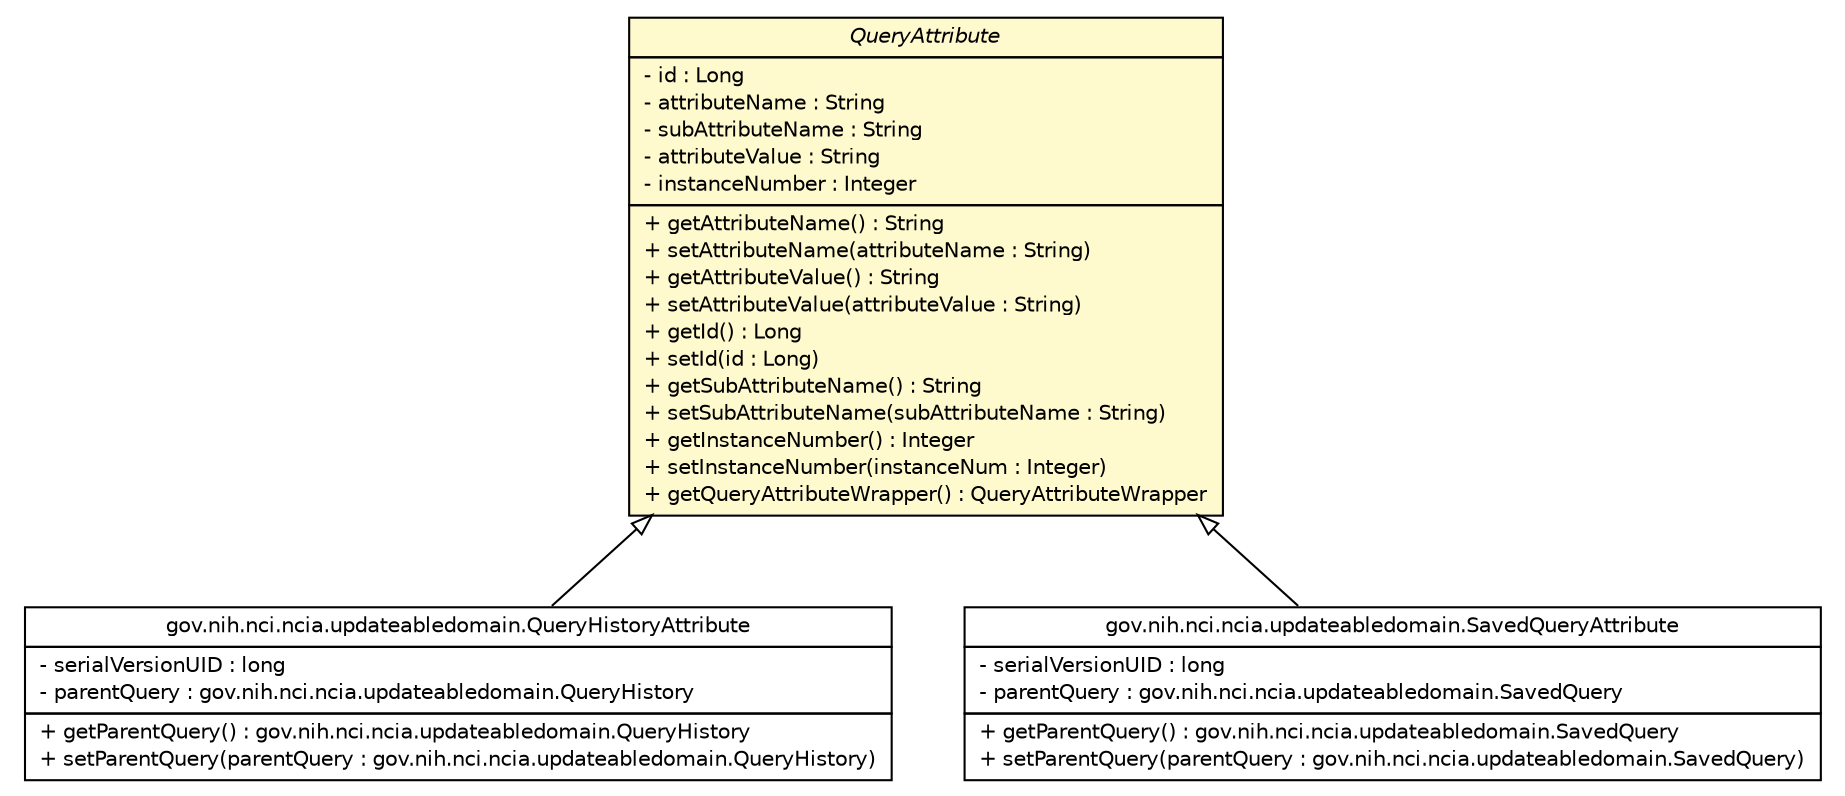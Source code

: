 #!/usr/local/bin/dot
#
# Class diagram 
# Generated by UmlGraph version 4.8 (http://www.spinellis.gr/sw/umlgraph)
#

digraph G {
	edge [fontname="Helvetica",fontsize=10,labelfontname="Helvetica",labelfontsize=10];
	node [fontname="Helvetica",fontsize=10,shape=plaintext];
	// gov.nih.nci.ncia.querystorage.QueryAttribute
	c49931 [label=<<table border="0" cellborder="1" cellspacing="0" cellpadding="2" port="p" bgcolor="lemonChiffon" href="./QueryAttribute.html">
		<tr><td><table border="0" cellspacing="0" cellpadding="1">
			<tr><td><font face="Helvetica-Oblique"> QueryAttribute </font></td></tr>
		</table></td></tr>
		<tr><td><table border="0" cellspacing="0" cellpadding="1">
			<tr><td align="left"> - id : Long </td></tr>
			<tr><td align="left"> - attributeName : String </td></tr>
			<tr><td align="left"> - subAttributeName : String </td></tr>
			<tr><td align="left"> - attributeValue : String </td></tr>
			<tr><td align="left"> - instanceNumber : Integer </td></tr>
		</table></td></tr>
		<tr><td><table border="0" cellspacing="0" cellpadding="1">
			<tr><td align="left"> + getAttributeName() : String </td></tr>
			<tr><td align="left"> + setAttributeName(attributeName : String) </td></tr>
			<tr><td align="left"> + getAttributeValue() : String </td></tr>
			<tr><td align="left"> + setAttributeValue(attributeValue : String) </td></tr>
			<tr><td align="left"> + getId() : Long </td></tr>
			<tr><td align="left"> + setId(id : Long) </td></tr>
			<tr><td align="left"> + getSubAttributeName() : String </td></tr>
			<tr><td align="left"> + setSubAttributeName(subAttributeName : String) </td></tr>
			<tr><td align="left"> + getInstanceNumber() : Integer </td></tr>
			<tr><td align="left"> + setInstanceNumber(instanceNum : Integer) </td></tr>
			<tr><td align="left"> + getQueryAttributeWrapper() : QueryAttributeWrapper </td></tr>
		</table></td></tr>
		</table>>, fontname="Helvetica", fontcolor="black", fontsize=10.0];
	// gov.nih.nci.ncia.updateabledomain.QueryHistoryAttribute
	c49978 [label=<<table border="0" cellborder="1" cellspacing="0" cellpadding="2" port="p" href="../updateabledomain/QueryHistoryAttribute.html">
		<tr><td><table border="0" cellspacing="0" cellpadding="1">
			<tr><td> gov.nih.nci.ncia.updateabledomain.QueryHistoryAttribute </td></tr>
		</table></td></tr>
		<tr><td><table border="0" cellspacing="0" cellpadding="1">
			<tr><td align="left"> - serialVersionUID : long </td></tr>
			<tr><td align="left"> - parentQuery : gov.nih.nci.ncia.updateabledomain.QueryHistory </td></tr>
		</table></td></tr>
		<tr><td><table border="0" cellspacing="0" cellpadding="1">
			<tr><td align="left"> + getParentQuery() : gov.nih.nci.ncia.updateabledomain.QueryHistory </td></tr>
			<tr><td align="left"> + setParentQuery(parentQuery : gov.nih.nci.ncia.updateabledomain.QueryHistory) </td></tr>
		</table></td></tr>
		</table>>, fontname="Helvetica", fontcolor="black", fontsize=10.0];
	// gov.nih.nci.ncia.updateabledomain.SavedQueryAttribute
	c49980 [label=<<table border="0" cellborder="1" cellspacing="0" cellpadding="2" port="p" href="../updateabledomain/SavedQueryAttribute.html">
		<tr><td><table border="0" cellspacing="0" cellpadding="1">
			<tr><td> gov.nih.nci.ncia.updateabledomain.SavedQueryAttribute </td></tr>
		</table></td></tr>
		<tr><td><table border="0" cellspacing="0" cellpadding="1">
			<tr><td align="left"> - serialVersionUID : long </td></tr>
			<tr><td align="left"> - parentQuery : gov.nih.nci.ncia.updateabledomain.SavedQuery </td></tr>
		</table></td></tr>
		<tr><td><table border="0" cellspacing="0" cellpadding="1">
			<tr><td align="left"> + getParentQuery() : gov.nih.nci.ncia.updateabledomain.SavedQuery </td></tr>
			<tr><td align="left"> + setParentQuery(parentQuery : gov.nih.nci.ncia.updateabledomain.SavedQuery) </td></tr>
		</table></td></tr>
		</table>>, fontname="Helvetica", fontcolor="black", fontsize=10.0];
	//gov.nih.nci.ncia.updateabledomain.QueryHistoryAttribute extends gov.nih.nci.ncia.querystorage.QueryAttribute
	c49931:p -> c49978:p [dir=back,arrowtail=empty];
	//gov.nih.nci.ncia.updateabledomain.SavedQueryAttribute extends gov.nih.nci.ncia.querystorage.QueryAttribute
	c49931:p -> c49980:p [dir=back,arrowtail=empty];
}

